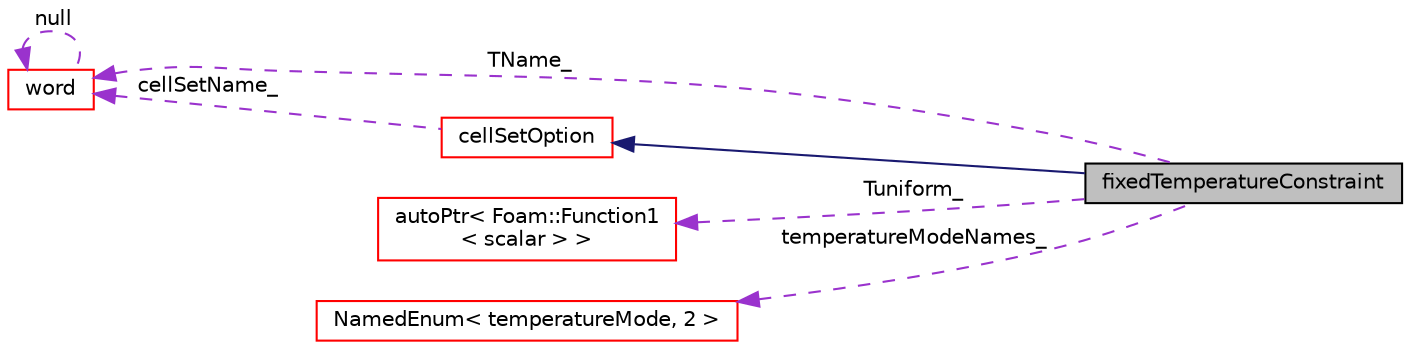 digraph "fixedTemperatureConstraint"
{
  bgcolor="transparent";
  edge [fontname="Helvetica",fontsize="10",labelfontname="Helvetica",labelfontsize="10"];
  node [fontname="Helvetica",fontsize="10",shape=record];
  rankdir="LR";
  Node1 [label="fixedTemperatureConstraint",height=0.2,width=0.4,color="black", fillcolor="grey75", style="filled", fontcolor="black"];
  Node2 -> Node1 [dir="back",color="midnightblue",fontsize="10",style="solid",fontname="Helvetica"];
  Node2 [label="cellSetOption",height=0.2,width=0.4,color="red",URL="$a00229.html",tooltip="Cell-set options abtract base class. Provides a base set of controls, e.g. "];
  Node3 -> Node2 [dir="back",color="darkorchid3",fontsize="10",style="dashed",label=" cellSetName_" ,fontname="Helvetica"];
  Node3 [label="word",height=0.2,width=0.4,color="red",URL="$a02873.html",tooltip="A class for handling words, derived from string. "];
  Node3 -> Node3 [dir="back",color="darkorchid3",fontsize="10",style="dashed",label=" null" ,fontname="Helvetica"];
  Node4 -> Node1 [dir="back",color="darkorchid3",fontsize="10",style="dashed",label=" Tuniform_" ,fontname="Helvetica"];
  Node4 [label="autoPtr\< Foam::Function1\l\< scalar \> \>",height=0.2,width=0.4,color="red",URL="$a00087.html"];
  Node5 -> Node1 [dir="back",color="darkorchid3",fontsize="10",style="dashed",label=" temperatureModeNames_" ,fontname="Helvetica"];
  Node5 [label="NamedEnum\< temperatureMode, 2 \>",height=0.2,width=0.4,color="red",URL="$a01569.html"];
  Node3 -> Node1 [dir="back",color="darkorchid3",fontsize="10",style="dashed",label=" TName_" ,fontname="Helvetica"];
}
